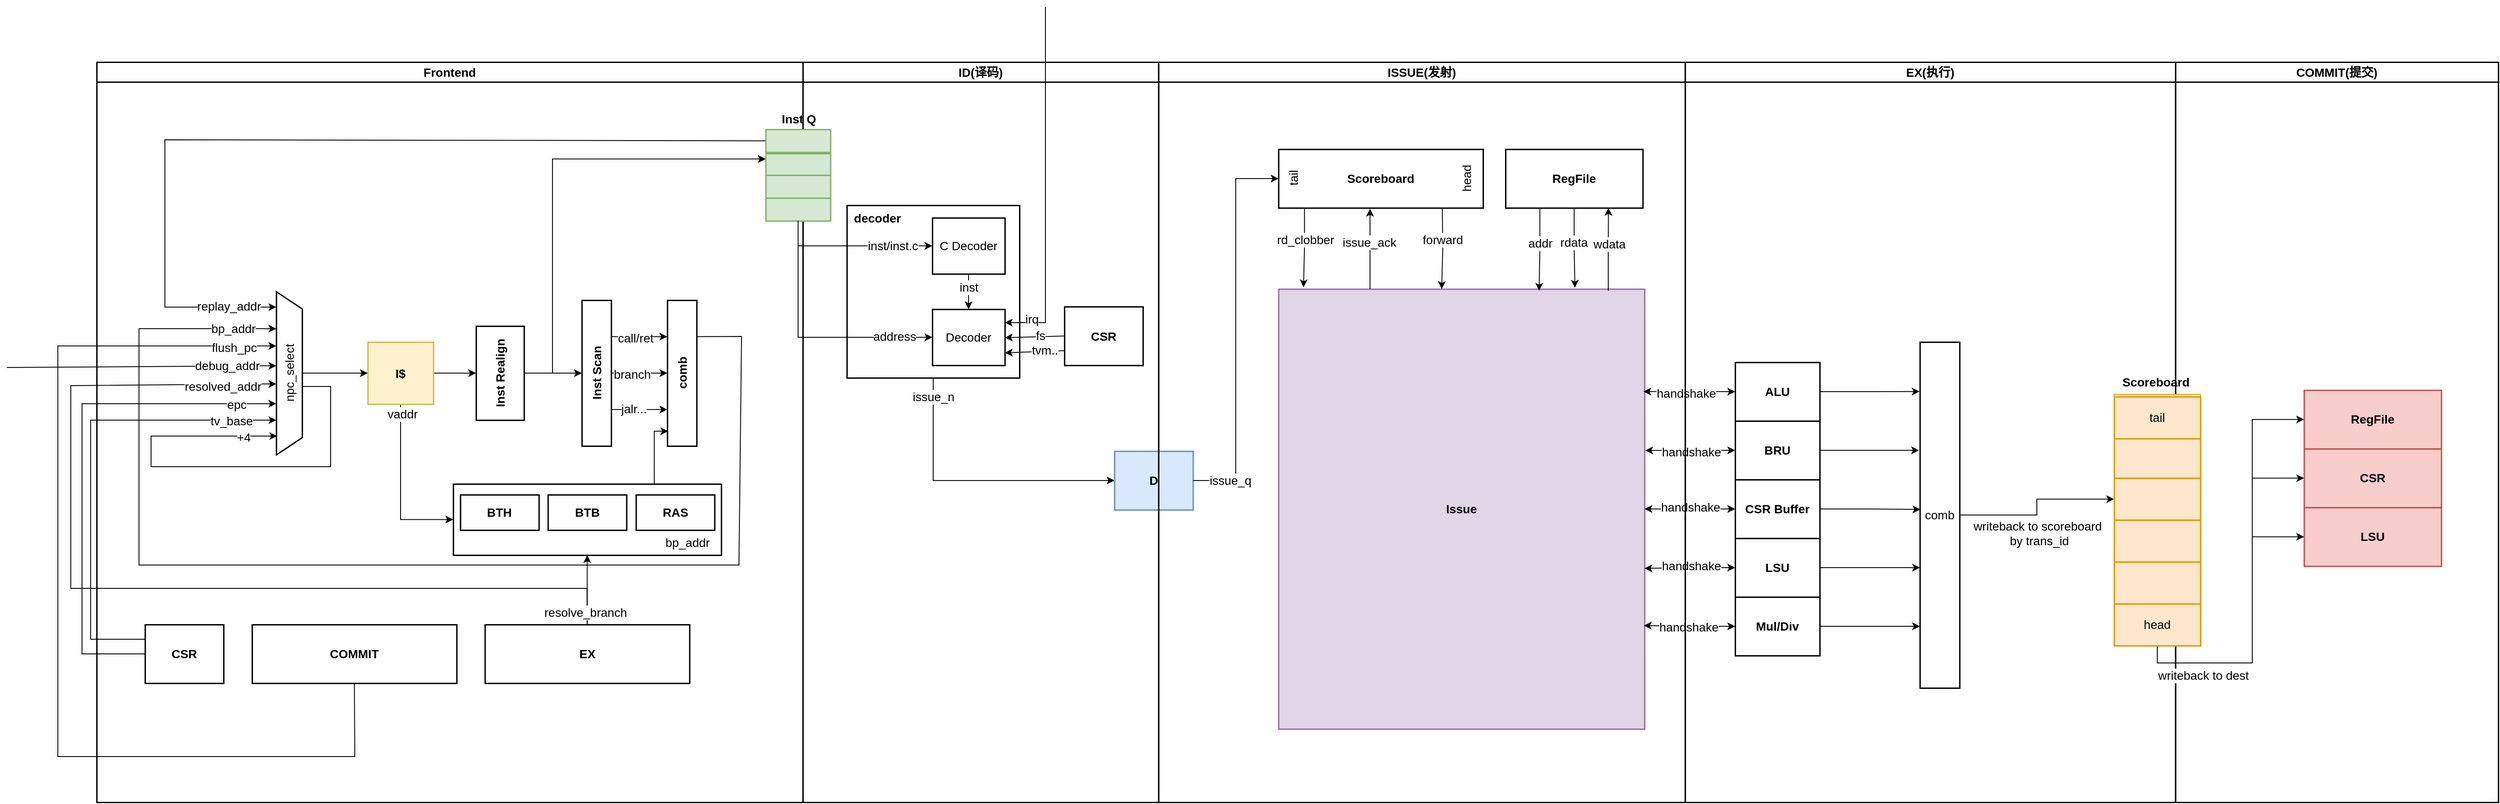 <mxfile version="21.6.5" type="device">
  <diagram name="第 1 页" id="R7b6aLfyl-4_5cwl-2uL">
    <mxGraphModel dx="1207" dy="874" grid="0" gridSize="10" guides="1" tooltips="1" connect="1" arrows="1" fold="1" page="1" pageScale="1" pageWidth="3300" pageHeight="4681" math="0" shadow="0">
      <root>
        <mxCell id="0" />
        <mxCell id="1" parent="0" />
        <mxCell id="VFy6zFvmx7hEdRAl72uf-279" value="COMMIT(提交)" style="swimlane;whiteSpace=wrap;html=1;rounded=0;strokeColor=default;strokeWidth=1.6;fontFamily=Helvetica;fontSize=14;fontColor=default;fillColor=default;" vertex="1" parent="1">
          <mxGeometry x="2717" y="423" width="374" height="858" as="geometry" />
        </mxCell>
        <mxCell id="VFy6zFvmx7hEdRAl72uf-272" value="&lt;h6&gt;&lt;span style=&quot;font-size: 14px;&quot;&gt;RegFile&lt;/span&gt;&lt;/h6&gt;" style="rounded=0;whiteSpace=wrap;html=1;strokeWidth=1.6;fillColor=#f8cecc;strokeColor=#b85450;" vertex="1" parent="VFy6zFvmx7hEdRAl72uf-279">
          <mxGeometry x="149" y="380.29" width="159" height="68" as="geometry" />
        </mxCell>
        <mxCell id="VFy6zFvmx7hEdRAl72uf-273" value="&lt;h6&gt;&lt;span style=&quot;font-size: 14px;&quot;&gt;CSR&lt;/span&gt;&lt;/h6&gt;" style="rounded=0;whiteSpace=wrap;html=1;strokeWidth=1.6;fillColor=#f8cecc;strokeColor=#b85450;" vertex="1" parent="VFy6zFvmx7hEdRAl72uf-279">
          <mxGeometry x="149" y="448.29" width="159" height="68" as="geometry" />
        </mxCell>
        <mxCell id="VFy6zFvmx7hEdRAl72uf-274" value="&lt;h6&gt;&lt;span style=&quot;font-size: 14px;&quot;&gt;LSU&lt;/span&gt;&lt;/h6&gt;" style="rounded=0;whiteSpace=wrap;html=1;strokeWidth=1.6;fillColor=#f8cecc;strokeColor=#b85450;" vertex="1" parent="VFy6zFvmx7hEdRAl72uf-279">
          <mxGeometry x="149" y="516.29" width="159" height="68" as="geometry" />
        </mxCell>
        <mxCell id="VFy6zFvmx7hEdRAl72uf-174" value="ID(译码)" style="swimlane;whiteSpace=wrap;html=1;rounded=0;strokeColor=default;strokeWidth=1.6;fontFamily=Helvetica;fontSize=14;fontColor=default;fillColor=default;" vertex="1" parent="1">
          <mxGeometry x="1127" y="423" width="412" height="858" as="geometry" />
        </mxCell>
        <mxCell id="VFy6zFvmx7hEdRAl72uf-164" value="&lt;h6&gt;&lt;span style=&quot;font-size: 14px;&quot;&gt;CSR&lt;/span&gt;&lt;/h6&gt;" style="rounded=0;whiteSpace=wrap;html=1;strokeWidth=1.6;" vertex="1" parent="VFy6zFvmx7hEdRAl72uf-174">
          <mxGeometry x="303" y="283.5" width="91" height="68" as="geometry" />
        </mxCell>
        <mxCell id="VFy6zFvmx7hEdRAl72uf-155" value="" style="startSize=0;rounded=0;strokeColor=default;strokeWidth=1.6;fontFamily=Helvetica;fontSize=14;fontColor=default;fillColor=default;html=1;" vertex="1" parent="VFy6zFvmx7hEdRAl72uf-174">
          <mxGeometry x="51" y="166" width="200" height="200" as="geometry" />
        </mxCell>
        <mxCell id="VFy6zFvmx7hEdRAl72uf-137" value="C Decoder" style="rounded=0;whiteSpace=wrap;html=1;strokeColor=default;strokeWidth=1.6;fontFamily=Helvetica;fontSize=14;fontColor=default;fillColor=default;horizontal=1;" vertex="1" parent="VFy6zFvmx7hEdRAl72uf-155">
          <mxGeometry x="99" y="14.5" width="84" height="65" as="geometry" />
        </mxCell>
        <mxCell id="VFy6zFvmx7hEdRAl72uf-152" value="Decoder" style="rounded=0;whiteSpace=wrap;html=1;strokeColor=default;strokeWidth=1.6;fontFamily=Helvetica;fontSize=14;fontColor=default;fillColor=default;horizontal=1;" vertex="1" parent="VFy6zFvmx7hEdRAl72uf-155">
          <mxGeometry x="99" y="120.5" width="84" height="65" as="geometry" />
        </mxCell>
        <mxCell id="VFy6zFvmx7hEdRAl72uf-153" style="edgeStyle=orthogonalEdgeStyle;rounded=0;orthogonalLoop=1;jettySize=auto;html=1;exitX=0.5;exitY=1;exitDx=0;exitDy=0;entryX=0.5;entryY=0;entryDx=0;entryDy=0;fontFamily=Helvetica;fontSize=14;fontColor=default;" edge="1" parent="VFy6zFvmx7hEdRAl72uf-155" source="VFy6zFvmx7hEdRAl72uf-137" target="VFy6zFvmx7hEdRAl72uf-152">
          <mxGeometry relative="1" as="geometry" />
        </mxCell>
        <mxCell id="VFy6zFvmx7hEdRAl72uf-154" value="inst" style="edgeLabel;html=1;align=center;verticalAlign=middle;resizable=0;points=[];fontSize=14;fontFamily=Helvetica;fontColor=default;" vertex="1" connectable="0" parent="VFy6zFvmx7hEdRAl72uf-153">
          <mxGeometry x="-0.134" y="-4" relative="1" as="geometry">
            <mxPoint x="4" y="-3" as="offset" />
          </mxGeometry>
        </mxCell>
        <mxCell id="VFy6zFvmx7hEdRAl72uf-156" value="&lt;b&gt;decoder&lt;/b&gt;" style="text;html=1;align=center;verticalAlign=middle;resizable=0;points=[];autosize=1;strokeColor=none;fillColor=none;fontSize=14;fontFamily=Helvetica;fontColor=default;" vertex="1" parent="VFy6zFvmx7hEdRAl72uf-155">
          <mxGeometry x="-1" width="72" height="29" as="geometry" />
        </mxCell>
        <mxCell id="VFy6zFvmx7hEdRAl72uf-157" value="" style="endArrow=classic;html=1;rounded=0;fontFamily=Helvetica;fontSize=14;fontColor=default;entryX=1;entryY=0.25;entryDx=0;entryDy=0;" edge="1" parent="VFy6zFvmx7hEdRAl72uf-155">
          <mxGeometry width="50" height="50" relative="1" as="geometry">
            <mxPoint x="230" y="-230" as="sourcePoint" />
            <mxPoint x="183" y="136" as="targetPoint" />
            <Array as="points">
              <mxPoint x="230" y="136" />
            </Array>
          </mxGeometry>
        </mxCell>
        <mxCell id="VFy6zFvmx7hEdRAl72uf-158" value="irq" style="edgeLabel;html=1;align=center;verticalAlign=middle;resizable=0;points=[];fontSize=14;fontFamily=Helvetica;fontColor=default;" vertex="1" connectable="0" parent="VFy6zFvmx7hEdRAl72uf-157">
          <mxGeometry x="-0.712" y="-2" relative="1" as="geometry">
            <mxPoint x="-14" y="302" as="offset" />
          </mxGeometry>
        </mxCell>
        <mxCell id="VFy6zFvmx7hEdRAl72uf-165" style="edgeStyle=orthogonalEdgeStyle;rounded=0;orthogonalLoop=1;jettySize=auto;html=1;exitX=0.5;exitY=1;exitDx=0;exitDy=0;fontFamily=Helvetica;fontSize=14;fontColor=default;entryX=0;entryY=0.5;entryDx=0;entryDy=0;" edge="1" parent="VFy6zFvmx7hEdRAl72uf-174" source="VFy6zFvmx7hEdRAl72uf-155" target="VFy6zFvmx7hEdRAl72uf-169">
          <mxGeometry relative="1" as="geometry">
            <mxPoint x="151" y="429" as="targetPoint" />
          </mxGeometry>
        </mxCell>
        <mxCell id="VFy6zFvmx7hEdRAl72uf-170" value="issue_n" style="edgeLabel;html=1;align=center;verticalAlign=middle;resizable=0;points=[];fontSize=14;fontFamily=Helvetica;fontColor=default;" vertex="1" connectable="0" parent="VFy6zFvmx7hEdRAl72uf-165">
          <mxGeometry x="-0.465" relative="1" as="geometry">
            <mxPoint y="-66" as="offset" />
          </mxGeometry>
        </mxCell>
        <mxCell id="VFy6zFvmx7hEdRAl72uf-169" value="&lt;h6&gt;&lt;span style=&quot;font-size: 14px;&quot;&gt;D&lt;/span&gt;&lt;/h6&gt;" style="rounded=0;whiteSpace=wrap;html=1;strokeWidth=1.6;fillColor=#dae8fc;strokeColor=#6c8ebf;" vertex="1" parent="VFy6zFvmx7hEdRAl72uf-174">
          <mxGeometry x="361" y="451" width="91" height="68" as="geometry" />
        </mxCell>
        <mxCell id="VFy6zFvmx7hEdRAl72uf-218" value="ISSUE(发射)" style="swimlane;whiteSpace=wrap;html=1;rounded=0;strokeColor=default;strokeWidth=1.6;fontFamily=Helvetica;fontSize=14;fontColor=default;fillColor=default;" vertex="1" parent="1">
          <mxGeometry x="1539" y="423" width="610" height="858" as="geometry" />
        </mxCell>
        <mxCell id="VFy6zFvmx7hEdRAl72uf-181" value="&lt;h6&gt;&lt;span style=&quot;font-size: 14px;&quot;&gt;Scoreboard&lt;/span&gt;&lt;/h6&gt;" style="rounded=0;whiteSpace=wrap;html=1;strokeWidth=1.6;" vertex="1" parent="VFy6zFvmx7hEdRAl72uf-218">
          <mxGeometry x="139" y="101" width="237" height="68" as="geometry" />
        </mxCell>
        <mxCell id="VFy6zFvmx7hEdRAl72uf-186" value="&lt;h6&gt;&lt;span style=&quot;font-size: 14px;&quot;&gt;RegFile&lt;/span&gt;&lt;/h6&gt;" style="rounded=0;whiteSpace=wrap;html=1;strokeWidth=1.6;" vertex="1" parent="VFy6zFvmx7hEdRAl72uf-218">
          <mxGeometry x="402" y="101" width="159" height="68" as="geometry" />
        </mxCell>
        <mxCell id="VFy6zFvmx7hEdRAl72uf-185" value="&lt;h6&gt;&lt;span style=&quot;font-size: 14px;&quot;&gt;Issue&lt;/span&gt;&lt;/h6&gt;" style="rounded=0;whiteSpace=wrap;html=1;strokeWidth=1.6;fillColor=#e1d5e7;strokeColor=#9673a6;" vertex="1" parent="VFy6zFvmx7hEdRAl72uf-218">
          <mxGeometry x="139" y="263" width="424" height="510" as="geometry" />
        </mxCell>
        <mxCell id="VFy6zFvmx7hEdRAl72uf-198" style="edgeStyle=orthogonalEdgeStyle;rounded=0;orthogonalLoop=1;jettySize=auto;html=1;exitX=0.25;exitY=1;exitDx=0;exitDy=0;entryX=0.712;entryY=0.004;entryDx=0;entryDy=0;entryPerimeter=0;fontFamily=Helvetica;fontSize=14;fontColor=default;startSize=23;" edge="1" parent="VFy6zFvmx7hEdRAl72uf-218" source="VFy6zFvmx7hEdRAl72uf-186" target="VFy6zFvmx7hEdRAl72uf-185">
          <mxGeometry relative="1" as="geometry" />
        </mxCell>
        <mxCell id="VFy6zFvmx7hEdRAl72uf-199" value="addr" style="edgeLabel;html=1;align=center;verticalAlign=middle;resizable=0;points=[];fontSize=14;fontFamily=Helvetica;fontColor=default;" vertex="1" connectable="0" parent="VFy6zFvmx7hEdRAl72uf-198">
          <mxGeometry x="-0.155" relative="1" as="geometry">
            <mxPoint as="offset" />
          </mxGeometry>
        </mxCell>
        <mxCell id="VFy6zFvmx7hEdRAl72uf-200" style="edgeStyle=orthogonalEdgeStyle;rounded=0;orthogonalLoop=1;jettySize=auto;html=1;exitX=0.5;exitY=1;exitDx=0;exitDy=0;entryX=0.81;entryY=-0.003;entryDx=0;entryDy=0;entryPerimeter=0;fontFamily=Helvetica;fontSize=14;fontColor=default;startSize=23;" edge="1" parent="VFy6zFvmx7hEdRAl72uf-218" source="VFy6zFvmx7hEdRAl72uf-186" target="VFy6zFvmx7hEdRAl72uf-185">
          <mxGeometry relative="1" as="geometry" />
        </mxCell>
        <mxCell id="VFy6zFvmx7hEdRAl72uf-201" value="rdata" style="edgeLabel;html=1;align=center;verticalAlign=middle;resizable=0;points=[];fontSize=14;fontFamily=Helvetica;fontColor=default;" vertex="1" connectable="0" parent="VFy6zFvmx7hEdRAl72uf-200">
          <mxGeometry x="-0.146" y="-1" relative="1" as="geometry">
            <mxPoint as="offset" />
          </mxGeometry>
        </mxCell>
        <mxCell id="VFy6zFvmx7hEdRAl72uf-202" style="edgeStyle=orthogonalEdgeStyle;rounded=0;orthogonalLoop=1;jettySize=auto;html=1;exitX=0.901;exitY=0.004;exitDx=0;exitDy=0;entryX=0.75;entryY=1;entryDx=0;entryDy=0;fontFamily=Helvetica;fontSize=14;fontColor=default;startSize=23;exitPerimeter=0;" edge="1" parent="VFy6zFvmx7hEdRAl72uf-218" source="VFy6zFvmx7hEdRAl72uf-185" target="VFy6zFvmx7hEdRAl72uf-186">
          <mxGeometry relative="1" as="geometry" />
        </mxCell>
        <mxCell id="VFy6zFvmx7hEdRAl72uf-203" value="wdata" style="edgeLabel;html=1;align=center;verticalAlign=middle;resizable=0;points=[];fontSize=14;fontFamily=Helvetica;fontColor=default;" vertex="1" connectable="0" parent="VFy6zFvmx7hEdRAl72uf-202">
          <mxGeometry x="0.138" relative="1" as="geometry">
            <mxPoint as="offset" />
          </mxGeometry>
        </mxCell>
        <mxCell id="VFy6zFvmx7hEdRAl72uf-266" value="tail" style="text;html=1;align=center;verticalAlign=middle;resizable=0;points=[];autosize=1;strokeColor=none;fillColor=none;fontSize=14;fontFamily=Helvetica;fontColor=default;horizontal=0;" vertex="1" parent="VFy6zFvmx7hEdRAl72uf-218">
          <mxGeometry x="139" y="120" width="35" height="30" as="geometry" />
        </mxCell>
        <mxCell id="VFy6zFvmx7hEdRAl72uf-267" value="head" style="text;html=1;align=center;verticalAlign=middle;resizable=0;points=[];autosize=1;strokeColor=none;fillColor=none;fontSize=14;fontFamily=Helvetica;fontColor=default;horizontal=0;" vertex="1" parent="VFy6zFvmx7hEdRAl72uf-218">
          <mxGeometry x="339" y="114" width="35" height="43" as="geometry" />
        </mxCell>
        <mxCell id="VFy6zFvmx7hEdRAl72uf-99" value="Frontend" style="swimlane;whiteSpace=wrap;html=1;rounded=0;strokeColor=default;strokeWidth=1.6;fontFamily=Helvetica;fontSize=14;fontColor=default;fillColor=default;" vertex="1" parent="1">
          <mxGeometry x="309" y="423" width="818" height="858" as="geometry">
            <mxRectangle x="64" y="413" width="193" height="29" as="alternateBounds" />
          </mxGeometry>
        </mxCell>
        <mxCell id="VFy6zFvmx7hEdRAl72uf-16" value="Inst Scan" style="rounded=0;whiteSpace=wrap;html=1;strokeColor=default;strokeWidth=1.6;fontFamily=Helvetica;fontSize=14;fontColor=default;fillColor=default;fontStyle=1;horizontal=0;" vertex="1" parent="VFy6zFvmx7hEdRAl72uf-99">
          <mxGeometry x="562" y="276" width="34" height="169" as="geometry" />
        </mxCell>
        <mxCell id="VFy6zFvmx7hEdRAl72uf-28" value="" style="group;horizontal=1;" vertex="1" connectable="0" parent="VFy6zFvmx7hEdRAl72uf-99">
          <mxGeometry x="433" y="306" width="68" height="109" as="geometry" />
        </mxCell>
        <mxCell id="VFy6zFvmx7hEdRAl72uf-18" value="&lt;h6&gt;&lt;font style=&quot;font-size: 14px;&quot;&gt;Inst Realign&lt;/font&gt;&lt;/h6&gt;" style="rounded=0;whiteSpace=wrap;html=1;strokeWidth=1.6;verticalAlign=middle;horizontal=0;" vertex="1" parent="VFy6zFvmx7hEdRAl72uf-28">
          <mxGeometry x="6.453" width="55.591" height="109.0" as="geometry" />
        </mxCell>
        <mxCell id="VFy6zFvmx7hEdRAl72uf-66" style="edgeStyle=orthogonalEdgeStyle;rounded=0;orthogonalLoop=1;jettySize=auto;html=1;exitX=1;exitY=0.5;exitDx=0;exitDy=0;entryX=0;entryY=0.5;entryDx=0;entryDy=0;fontFamily=Helvetica;fontSize=14;fontColor=default;" edge="1" parent="VFy6zFvmx7hEdRAl72uf-99" source="VFy6zFvmx7hEdRAl72uf-33" target="VFy6zFvmx7hEdRAl72uf-18">
          <mxGeometry relative="1" as="geometry" />
        </mxCell>
        <mxCell id="VFy6zFvmx7hEdRAl72uf-134" style="edgeStyle=orthogonalEdgeStyle;rounded=0;orthogonalLoop=1;jettySize=auto;html=1;exitX=0.5;exitY=1;exitDx=0;exitDy=0;entryX=0;entryY=0.5;entryDx=0;entryDy=0;fontFamily=Helvetica;fontSize=14;fontColor=default;" edge="1" parent="VFy6zFvmx7hEdRAl72uf-99" source="VFy6zFvmx7hEdRAl72uf-33" target="VFy6zFvmx7hEdRAl72uf-109">
          <mxGeometry relative="1" as="geometry" />
        </mxCell>
        <mxCell id="VFy6zFvmx7hEdRAl72uf-135" value="vaddr" style="edgeLabel;html=1;align=center;verticalAlign=middle;resizable=0;points=[];fontSize=14;fontFamily=Helvetica;fontColor=default;" vertex="1" connectable="0" parent="VFy6zFvmx7hEdRAl72uf-134">
          <mxGeometry x="-0.882" y="2" relative="1" as="geometry">
            <mxPoint as="offset" />
          </mxGeometry>
        </mxCell>
        <mxCell id="VFy6zFvmx7hEdRAl72uf-33" value="I$" style="rounded=0;whiteSpace=wrap;html=1;strokeColor=#d6b656;strokeWidth=1.6;fontFamily=Helvetica;fontSize=14;fillColor=#fff2cc;fontStyle=1" vertex="1" parent="VFy6zFvmx7hEdRAl72uf-99">
          <mxGeometry x="314" y="324.5" width="76" height="72" as="geometry" />
        </mxCell>
        <mxCell id="VFy6zFvmx7hEdRAl72uf-61" style="edgeStyle=orthogonalEdgeStyle;rounded=0;orthogonalLoop=1;jettySize=auto;html=1;exitX=0.5;exitY=0;exitDx=0;exitDy=0;fontFamily=Helvetica;fontSize=14;fontColor=default;" edge="1" parent="VFy6zFvmx7hEdRAl72uf-99" source="VFy6zFvmx7hEdRAl72uf-42" target="VFy6zFvmx7hEdRAl72uf-33">
          <mxGeometry relative="1" as="geometry" />
        </mxCell>
        <mxCell id="VFy6zFvmx7hEdRAl72uf-42" value="npc_select" style="shape=trapezoid;perimeter=trapezoidPerimeter;whiteSpace=wrap;html=1;fixedSize=1;rounded=0;strokeColor=default;strokeWidth=1.6;fontFamily=Helvetica;fontSize=14;fontColor=default;fillColor=default;direction=south;horizontal=0;" vertex="1" parent="VFy6zFvmx7hEdRAl72uf-99">
          <mxGeometry x="208" y="266" width="30" height="189" as="geometry" />
        </mxCell>
        <mxCell id="VFy6zFvmx7hEdRAl72uf-48" value="" style="endArrow=classic;html=1;rounded=0;fontFamily=Helvetica;fontSize=14;fontColor=default;exitX=0;exitY=0.5;exitDx=0;exitDy=0;entryX=0.095;entryY=1;entryDx=0;entryDy=0;entryPerimeter=0;" edge="1" parent="VFy6zFvmx7hEdRAl72uf-99" source="VFy6zFvmx7hEdRAl72uf-35" target="VFy6zFvmx7hEdRAl72uf-42">
          <mxGeometry width="50" height="50" relative="1" as="geometry">
            <mxPoint x="96" y="351" as="sourcePoint" />
            <mxPoint x="205" y="284" as="targetPoint" />
            <Array as="points">
              <mxPoint x="79" y="90" />
              <mxPoint x="79" y="284" />
            </Array>
          </mxGeometry>
        </mxCell>
        <mxCell id="VFy6zFvmx7hEdRAl72uf-49" value="replay_addr" style="edgeLabel;html=1;align=center;verticalAlign=middle;resizable=0;points=[];fontSize=14;fontFamily=Helvetica;fontColor=default;" vertex="1" connectable="0" parent="VFy6zFvmx7hEdRAl72uf-48">
          <mxGeometry x="0.482" relative="1" as="geometry">
            <mxPoint x="74" y="134" as="offset" />
          </mxGeometry>
        </mxCell>
        <mxCell id="VFy6zFvmx7hEdRAl72uf-50" value="" style="endArrow=classic;html=1;rounded=0;fontFamily=Helvetica;fontSize=14;fontColor=default;entryX=0.25;entryY=1;entryDx=0;entryDy=0;exitX=0.5;exitY=0;exitDx=0;exitDy=0;" edge="1" parent="VFy6zFvmx7hEdRAl72uf-99" source="VFy6zFvmx7hEdRAl72uf-76">
          <mxGeometry width="50" height="50" relative="1" as="geometry">
            <mxPoint x="96" y="373" as="sourcePoint" />
            <mxPoint x="208" y="373" as="targetPoint" />
            <Array as="points">
              <mxPoint x="568" y="610" />
              <mxPoint x="-30" y="610" />
              <mxPoint x="-30" y="375" />
            </Array>
          </mxGeometry>
        </mxCell>
        <mxCell id="VFy6zFvmx7hEdRAl72uf-51" value="resolved_addr" style="edgeLabel;html=1;align=center;verticalAlign=middle;resizable=0;points=[];fontSize=14;fontFamily=Helvetica;fontColor=default;" vertex="1" connectable="0" parent="VFy6zFvmx7hEdRAl72uf-50">
          <mxGeometry x="0.482" relative="1" as="geometry">
            <mxPoint x="176" y="-50" as="offset" />
          </mxGeometry>
        </mxCell>
        <mxCell id="VFy6zFvmx7hEdRAl72uf-52" value="" style="endArrow=classic;html=1;rounded=0;fontFamily=Helvetica;fontSize=14;fontColor=default;entryX=0.25;entryY=1;entryDx=0;entryDy=0;exitX=1;exitY=0.25;exitDx=0;exitDy=0;" edge="1" parent="VFy6zFvmx7hEdRAl72uf-99" source="VFy6zFvmx7hEdRAl72uf-81">
          <mxGeometry width="50" height="50" relative="1" as="geometry">
            <mxPoint x="96" y="309" as="sourcePoint" />
            <mxPoint x="208" y="309" as="targetPoint" />
            <Array as="points">
              <mxPoint x="747" y="318" />
              <mxPoint x="744" y="583" />
              <mxPoint x="49" y="583" />
              <mxPoint x="49" y="309" />
            </Array>
          </mxGeometry>
        </mxCell>
        <mxCell id="VFy6zFvmx7hEdRAl72uf-93" value="bp_addr" style="edgeLabel;html=1;align=center;verticalAlign=middle;resizable=0;points=[];fontSize=14;fontFamily=Helvetica;fontColor=default;" vertex="1" connectable="0" parent="VFy6zFvmx7hEdRAl72uf-52">
          <mxGeometry x="0.898" y="1" relative="1" as="geometry">
            <mxPoint x="23" y="1" as="offset" />
          </mxGeometry>
        </mxCell>
        <mxCell id="VFy6zFvmx7hEdRAl72uf-54" value="" style="endArrow=classic;html=1;rounded=0;fontFamily=Helvetica;fontSize=14;fontColor=default;entryX=0.25;entryY=1;entryDx=0;entryDy=0;exitX=0;exitY=0.5;exitDx=0;exitDy=0;" edge="1" parent="VFy6zFvmx7hEdRAl72uf-99" source="VFy6zFvmx7hEdRAl72uf-131">
          <mxGeometry width="50" height="50" relative="1" as="geometry">
            <mxPoint x="96" y="396" as="sourcePoint" />
            <mxPoint x="208" y="396" as="targetPoint" />
            <Array as="points">
              <mxPoint x="-17" y="686" />
              <mxPoint x="-17" y="396" />
            </Array>
          </mxGeometry>
        </mxCell>
        <mxCell id="VFy6zFvmx7hEdRAl72uf-55" value="epc" style="edgeLabel;html=1;align=center;verticalAlign=middle;resizable=0;points=[];fontSize=14;fontFamily=Helvetica;fontColor=default;" vertex="1" connectable="0" parent="VFy6zFvmx7hEdRAl72uf-54">
          <mxGeometry x="0.482" relative="1" as="geometry">
            <mxPoint x="106" y="1" as="offset" />
          </mxGeometry>
        </mxCell>
        <mxCell id="VFy6zFvmx7hEdRAl72uf-56" value="" style="endArrow=classic;html=1;rounded=0;fontFamily=Helvetica;fontSize=14;fontColor=default;entryX=0.25;entryY=1;entryDx=0;entryDy=0;exitX=0;exitY=0.25;exitDx=0;exitDy=0;" edge="1" parent="VFy6zFvmx7hEdRAl72uf-99" source="VFy6zFvmx7hEdRAl72uf-131">
          <mxGeometry width="50" height="50" relative="1" as="geometry">
            <mxPoint x="96" y="415" as="sourcePoint" />
            <mxPoint x="208" y="415" as="targetPoint" />
            <Array as="points">
              <mxPoint x="-7" y="669" />
              <mxPoint x="-7" y="415" />
            </Array>
          </mxGeometry>
        </mxCell>
        <mxCell id="VFy6zFvmx7hEdRAl72uf-57" value="tv_base" style="edgeLabel;html=1;align=center;verticalAlign=middle;resizable=0;points=[];fontSize=14;fontFamily=Helvetica;fontColor=default;" vertex="1" connectable="0" parent="VFy6zFvmx7hEdRAl72uf-56">
          <mxGeometry x="0.482" relative="1" as="geometry">
            <mxPoint x="86" y="1" as="offset" />
          </mxGeometry>
        </mxCell>
        <mxCell id="VFy6zFvmx7hEdRAl72uf-62" style="edgeStyle=orthogonalEdgeStyle;rounded=0;orthogonalLoop=1;jettySize=auto;html=1;exitX=0.5;exitY=0;exitDx=0;exitDy=0;fontFamily=Helvetica;fontSize=14;fontColor=default;entryX=0.886;entryY=0.967;entryDx=0;entryDy=0;entryPerimeter=0;" edge="1" parent="VFy6zFvmx7hEdRAl72uf-99" source="VFy6zFvmx7hEdRAl72uf-42" target="VFy6zFvmx7hEdRAl72uf-42">
          <mxGeometry relative="1" as="geometry">
            <mxPoint x="237" y="369.75" as="sourcePoint" />
            <mxPoint x="202" y="433" as="targetPoint" />
            <Array as="points">
              <mxPoint x="238" y="376" />
              <mxPoint x="271" y="376" />
              <mxPoint x="271" y="469" />
              <mxPoint x="63" y="469" />
              <mxPoint x="63" y="434" />
            </Array>
          </mxGeometry>
        </mxCell>
        <mxCell id="VFy6zFvmx7hEdRAl72uf-63" value="+4" style="edgeLabel;html=1;align=center;verticalAlign=middle;resizable=0;points=[];fontSize=14;fontFamily=Helvetica;fontColor=default;" vertex="1" connectable="0" parent="VFy6zFvmx7hEdRAl72uf-62">
          <mxGeometry x="0.853" y="-1" relative="1" as="geometry">
            <mxPoint as="offset" />
          </mxGeometry>
        </mxCell>
        <mxCell id="VFy6zFvmx7hEdRAl72uf-64" value="" style="endArrow=classic;html=1;rounded=0;fontFamily=Helvetica;fontSize=14;fontColor=default;entryX=0.25;entryY=1;entryDx=0;entryDy=0;exitX=0.5;exitY=1;exitDx=0;exitDy=0;" edge="1" parent="VFy6zFvmx7hEdRAl72uf-99" source="VFy6zFvmx7hEdRAl72uf-129">
          <mxGeometry width="50" height="50" relative="1" as="geometry">
            <mxPoint x="96" y="329" as="sourcePoint" />
            <mxPoint x="208" y="329" as="targetPoint" />
            <Array as="points">
              <mxPoint x="299" y="805" />
              <mxPoint x="-45" y="805" />
              <mxPoint x="-45" y="329" />
            </Array>
          </mxGeometry>
        </mxCell>
        <mxCell id="VFy6zFvmx7hEdRAl72uf-65" value="flush_pc" style="edgeLabel;html=1;align=center;verticalAlign=middle;resizable=0;points=[];fontSize=14;fontFamily=Helvetica;fontColor=default;" vertex="1" connectable="0" parent="VFy6zFvmx7hEdRAl72uf-64">
          <mxGeometry x="0.482" relative="1" as="geometry">
            <mxPoint x="204" y="-45" as="offset" />
          </mxGeometry>
        </mxCell>
        <mxCell id="VFy6zFvmx7hEdRAl72uf-74" style="edgeStyle=orthogonalEdgeStyle;rounded=0;orthogonalLoop=1;jettySize=auto;html=1;exitX=1;exitY=0.5;exitDx=0;exitDy=0;entryX=0;entryY=0.25;entryDx=0;entryDy=0;fontFamily=Helvetica;fontSize=14;fontColor=default;" edge="1" parent="VFy6zFvmx7hEdRAl72uf-99" source="VFy6zFvmx7hEdRAl72uf-18" target="VFy6zFvmx7hEdRAl72uf-36">
          <mxGeometry relative="1" as="geometry">
            <Array as="points">
              <mxPoint x="528" y="361" />
              <mxPoint x="528" y="112" />
            </Array>
          </mxGeometry>
        </mxCell>
        <mxCell id="VFy6zFvmx7hEdRAl72uf-75" style="edgeStyle=orthogonalEdgeStyle;rounded=0;orthogonalLoop=1;jettySize=auto;html=1;exitX=1;exitY=0.5;exitDx=0;exitDy=0;entryX=0;entryY=0.5;entryDx=0;entryDy=0;fontFamily=Helvetica;fontSize=14;fontColor=default;" edge="1" parent="VFy6zFvmx7hEdRAl72uf-99" source="VFy6zFvmx7hEdRAl72uf-18" target="VFy6zFvmx7hEdRAl72uf-16">
          <mxGeometry relative="1" as="geometry" />
        </mxCell>
        <mxCell id="VFy6zFvmx7hEdRAl72uf-81" value="comb" style="rounded=0;whiteSpace=wrap;html=1;strokeColor=default;strokeWidth=1.6;fontFamily=Helvetica;fontSize=14;fontColor=default;fillColor=default;fontStyle=1;horizontal=0;" vertex="1" parent="VFy6zFvmx7hEdRAl72uf-99">
          <mxGeometry x="661" y="276" width="34" height="169" as="geometry" />
        </mxCell>
        <mxCell id="VFy6zFvmx7hEdRAl72uf-86" style="edgeStyle=orthogonalEdgeStyle;rounded=0;orthogonalLoop=1;jettySize=auto;html=1;exitX=1;exitY=0.5;exitDx=0;exitDy=0;entryX=0;entryY=0.5;entryDx=0;entryDy=0;fontFamily=Helvetica;fontSize=14;fontColor=default;" edge="1" parent="VFy6zFvmx7hEdRAl72uf-99" source="VFy6zFvmx7hEdRAl72uf-16" target="VFy6zFvmx7hEdRAl72uf-81">
          <mxGeometry relative="1" as="geometry" />
        </mxCell>
        <mxCell id="VFy6zFvmx7hEdRAl72uf-91" value="branch" style="edgeLabel;html=1;align=center;verticalAlign=middle;resizable=0;points=[];fontSize=14;fontFamily=Helvetica;fontColor=default;" vertex="1" connectable="0" parent="VFy6zFvmx7hEdRAl72uf-86">
          <mxGeometry x="-0.262" relative="1" as="geometry">
            <mxPoint y="1" as="offset" />
          </mxGeometry>
        </mxCell>
        <mxCell id="VFy6zFvmx7hEdRAl72uf-88" style="edgeStyle=orthogonalEdgeStyle;rounded=0;orthogonalLoop=1;jettySize=auto;html=1;exitX=1;exitY=0.25;exitDx=0;exitDy=0;entryX=0;entryY=0.25;entryDx=0;entryDy=0;fontFamily=Helvetica;fontSize=14;fontColor=default;" edge="1" parent="VFy6zFvmx7hEdRAl72uf-99" source="VFy6zFvmx7hEdRAl72uf-16" target="VFy6zFvmx7hEdRAl72uf-81">
          <mxGeometry relative="1" as="geometry" />
        </mxCell>
        <mxCell id="VFy6zFvmx7hEdRAl72uf-90" value="call/ret" style="edgeLabel;html=1;align=center;verticalAlign=middle;resizable=0;points=[];fontSize=14;fontFamily=Helvetica;fontColor=default;" vertex="1" connectable="0" parent="VFy6zFvmx7hEdRAl72uf-88">
          <mxGeometry x="-0.139" y="-1" relative="1" as="geometry">
            <mxPoint as="offset" />
          </mxGeometry>
        </mxCell>
        <mxCell id="VFy6zFvmx7hEdRAl72uf-89" style="edgeStyle=orthogonalEdgeStyle;rounded=0;orthogonalLoop=1;jettySize=auto;html=1;exitX=1;exitY=0.75;exitDx=0;exitDy=0;entryX=0;entryY=0.75;entryDx=0;entryDy=0;fontFamily=Helvetica;fontSize=14;fontColor=default;" edge="1" parent="VFy6zFvmx7hEdRAl72uf-99" source="VFy6zFvmx7hEdRAl72uf-16" target="VFy6zFvmx7hEdRAl72uf-81">
          <mxGeometry relative="1" as="geometry" />
        </mxCell>
        <mxCell id="VFy6zFvmx7hEdRAl72uf-92" value="jalr..." style="edgeLabel;html=1;align=center;verticalAlign=middle;resizable=0;points=[];fontSize=14;fontFamily=Helvetica;fontColor=default;" vertex="1" connectable="0" parent="VFy6zFvmx7hEdRAl72uf-89">
          <mxGeometry x="-0.2" y="1" relative="1" as="geometry">
            <mxPoint as="offset" />
          </mxGeometry>
        </mxCell>
        <mxCell id="VFy6zFvmx7hEdRAl72uf-133" style="edgeStyle=orthogonalEdgeStyle;rounded=0;orthogonalLoop=1;jettySize=auto;html=1;exitX=0.75;exitY=0;exitDx=0;exitDy=0;entryX=0.029;entryY=0.899;entryDx=0;entryDy=0;entryPerimeter=0;fontFamily=Helvetica;fontSize=14;fontColor=default;" edge="1" parent="VFy6zFvmx7hEdRAl72uf-99" source="VFy6zFvmx7hEdRAl72uf-109" target="VFy6zFvmx7hEdRAl72uf-81">
          <mxGeometry relative="1" as="geometry">
            <Array as="points">
              <mxPoint x="646" y="428" />
            </Array>
          </mxGeometry>
        </mxCell>
        <mxCell id="VFy6zFvmx7hEdRAl72uf-109" value="" style="startSize=0;rounded=0;strokeColor=default;strokeWidth=1.6;fontFamily=Helvetica;fontSize=14;fontColor=default;fillColor=default;html=1;" vertex="1" parent="VFy6zFvmx7hEdRAl72uf-99">
          <mxGeometry x="413" y="489" width="310.5" height="82.5" as="geometry">
            <mxRectangle x="196.5" y="487" width="50" height="44" as="alternateBounds" />
          </mxGeometry>
        </mxCell>
        <mxCell id="VFy6zFvmx7hEdRAl72uf-12" value="&lt;h6&gt;&lt;font style=&quot;font-size: 14px;&quot;&gt;BTH&lt;/font&gt;&lt;/h6&gt;" style="rounded=0;whiteSpace=wrap;html=1;strokeWidth=1.6;" vertex="1" parent="VFy6zFvmx7hEdRAl72uf-109">
          <mxGeometry x="8.25" y="12.5" width="91" height="41" as="geometry" />
        </mxCell>
        <mxCell id="VFy6zFvmx7hEdRAl72uf-77" value="&lt;h6&gt;&lt;font style=&quot;font-size: 14px;&quot;&gt;BTB&lt;/font&gt;&lt;/h6&gt;" style="rounded=0;whiteSpace=wrap;html=1;strokeWidth=1.6;" vertex="1" parent="VFy6zFvmx7hEdRAl72uf-109">
          <mxGeometry x="109.75" y="12.5" width="91" height="41" as="geometry" />
        </mxCell>
        <mxCell id="VFy6zFvmx7hEdRAl72uf-95" value="&lt;h6&gt;&lt;font style=&quot;font-size: 14px;&quot;&gt;RAS&lt;/font&gt;&lt;/h6&gt;" style="rounded=0;whiteSpace=wrap;html=1;strokeWidth=1.6;" vertex="1" parent="VFy6zFvmx7hEdRAl72uf-109">
          <mxGeometry x="211.75" y="12.5" width="91" height="41" as="geometry" />
        </mxCell>
        <mxCell id="VFy6zFvmx7hEdRAl72uf-121" value="bp_addr" style="text;html=1;align=center;verticalAlign=middle;resizable=0;points=[];autosize=1;strokeColor=none;fillColor=none;fontSize=14;fontFamily=Helvetica;fontColor=default;" vertex="1" parent="VFy6zFvmx7hEdRAl72uf-109">
          <mxGeometry x="236.5" y="53.5" width="69" height="29" as="geometry" />
        </mxCell>
        <mxCell id="VFy6zFvmx7hEdRAl72uf-122" value="" style="endArrow=classic;html=1;rounded=0;fontFamily=Helvetica;fontSize=14;fontColor=default;entryX=0.25;entryY=1;entryDx=0;entryDy=0;" edge="1" parent="VFy6zFvmx7hEdRAl72uf-99">
          <mxGeometry width="50" height="50" relative="1" as="geometry">
            <mxPoint x="-104" y="354" as="sourcePoint" />
            <mxPoint x="208" y="352" as="targetPoint" />
          </mxGeometry>
        </mxCell>
        <mxCell id="VFy6zFvmx7hEdRAl72uf-123" value="debug_addr" style="edgeLabel;html=1;align=center;verticalAlign=middle;resizable=0;points=[];fontSize=14;fontFamily=Helvetica;fontColor=default;" vertex="1" connectable="0" parent="VFy6zFvmx7hEdRAl72uf-122">
          <mxGeometry x="0.482" relative="1" as="geometry">
            <mxPoint x="24" y="-1" as="offset" />
          </mxGeometry>
        </mxCell>
        <mxCell id="VFy6zFvmx7hEdRAl72uf-76" value="&lt;h6&gt;&lt;span style=&quot;font-size: 14px;&quot;&gt;EX&lt;/span&gt;&lt;/h6&gt;" style="rounded=0;whiteSpace=wrap;html=1;strokeWidth=1.6;" vertex="1" parent="VFy6zFvmx7hEdRAl72uf-99">
          <mxGeometry x="449.75" y="652" width="237" height="68" as="geometry" />
        </mxCell>
        <mxCell id="VFy6zFvmx7hEdRAl72uf-129" value="&lt;h6&gt;&lt;span style=&quot;font-size: 14px;&quot;&gt;COMMIT&lt;/span&gt;&lt;/h6&gt;" style="rounded=0;whiteSpace=wrap;html=1;strokeWidth=1.6;" vertex="1" parent="VFy6zFvmx7hEdRAl72uf-99">
          <mxGeometry x="180" y="652" width="237" height="68" as="geometry" />
        </mxCell>
        <mxCell id="VFy6zFvmx7hEdRAl72uf-125" style="edgeStyle=orthogonalEdgeStyle;rounded=0;orthogonalLoop=1;jettySize=auto;html=1;exitX=0.5;exitY=0;exitDx=0;exitDy=0;entryX=0.5;entryY=1;entryDx=0;entryDy=0;fontFamily=Helvetica;fontSize=14;fontColor=default;" edge="1" parent="VFy6zFvmx7hEdRAl72uf-99" source="VFy6zFvmx7hEdRAl72uf-76" target="VFy6zFvmx7hEdRAl72uf-109">
          <mxGeometry relative="1" as="geometry" />
        </mxCell>
        <mxCell id="VFy6zFvmx7hEdRAl72uf-126" value="resolve_branch" style="edgeLabel;html=1;align=center;verticalAlign=middle;resizable=0;points=[];fontSize=14;fontFamily=Helvetica;fontColor=default;" vertex="1" connectable="0" parent="VFy6zFvmx7hEdRAl72uf-125">
          <mxGeometry x="-0.565" y="-1" relative="1" as="geometry">
            <mxPoint x="-4" y="3" as="offset" />
          </mxGeometry>
        </mxCell>
        <mxCell id="VFy6zFvmx7hEdRAl72uf-131" value="&lt;h6&gt;&lt;span style=&quot;font-size: 14px;&quot;&gt;CSR&lt;/span&gt;&lt;/h6&gt;" style="rounded=0;whiteSpace=wrap;html=1;strokeWidth=1.6;" vertex="1" parent="VFy6zFvmx7hEdRAl72uf-99">
          <mxGeometry x="56" y="652" width="91" height="68" as="geometry" />
        </mxCell>
        <mxCell id="VFy6zFvmx7hEdRAl72uf-40" value="" style="group;fillColor=#d5e8d4;strokeColor=#82b366;" vertex="1" connectable="0" parent="VFy6zFvmx7hEdRAl72uf-99">
          <mxGeometry x="775" y="78" width="75" height="106" as="geometry" />
        </mxCell>
        <mxCell id="VFy6zFvmx7hEdRAl72uf-35" value="" style="rounded=0;whiteSpace=wrap;html=1;strokeColor=#82b366;strokeWidth=1.6;fontFamily=Helvetica;fontSize=14;fillColor=#d5e8d4;" vertex="1" parent="VFy6zFvmx7hEdRAl72uf-40">
          <mxGeometry width="75" height="26.5" as="geometry" />
        </mxCell>
        <mxCell id="VFy6zFvmx7hEdRAl72uf-36" value="" style="rounded=0;whiteSpace=wrap;html=1;strokeColor=#82b366;strokeWidth=1.6;fontFamily=Helvetica;fontSize=14;fillColor=#d5e8d4;" vertex="1" parent="VFy6zFvmx7hEdRAl72uf-40">
          <mxGeometry y="28" width="75" height="25" as="geometry" />
        </mxCell>
        <mxCell id="VFy6zFvmx7hEdRAl72uf-38" value="" style="rounded=0;whiteSpace=wrap;html=1;strokeColor=#82b366;strokeWidth=1.6;fontFamily=Helvetica;fontSize=14;fillColor=#d5e8d4;" vertex="1" parent="VFy6zFvmx7hEdRAl72uf-40">
          <mxGeometry y="53" width="75" height="26.5" as="geometry" />
        </mxCell>
        <mxCell id="VFy6zFvmx7hEdRAl72uf-39" value="" style="rounded=0;whiteSpace=wrap;html=1;strokeColor=#82b366;strokeWidth=1.6;fontFamily=Helvetica;fontSize=14;fillColor=#d5e8d4;" vertex="1" parent="VFy6zFvmx7hEdRAl72uf-40">
          <mxGeometry y="79.5" width="75" height="26.5" as="geometry" />
        </mxCell>
        <mxCell id="VFy6zFvmx7hEdRAl72uf-124" value="&lt;b&gt;Inst Q&lt;/b&gt;" style="text;html=1;align=center;verticalAlign=middle;resizable=0;points=[];autosize=1;strokeColor=none;fillColor=none;fontSize=14;fontFamily=Helvetica;fontColor=default;" vertex="1" parent="VFy6zFvmx7hEdRAl72uf-99">
          <mxGeometry x="784" y="51" width="58" height="29" as="geometry" />
        </mxCell>
        <mxCell id="VFy6zFvmx7hEdRAl72uf-159" value="" style="endArrow=classic;html=1;rounded=0;fontFamily=Helvetica;fontSize=14;fontColor=default;entryX=1;entryY=0.25;entryDx=0;entryDy=0;exitX=0;exitY=0.5;exitDx=0;exitDy=0;" edge="1" parent="1" source="VFy6zFvmx7hEdRAl72uf-164">
          <mxGeometry width="50" height="50" relative="1" as="geometry">
            <mxPoint x="1404" y="742.67" as="sourcePoint" />
            <mxPoint x="1361" y="742.42" as="targetPoint" />
          </mxGeometry>
        </mxCell>
        <mxCell id="VFy6zFvmx7hEdRAl72uf-160" value="fs" style="edgeLabel;html=1;align=center;verticalAlign=middle;resizable=0;points=[];fontSize=14;fontFamily=Helvetica;fontColor=default;" vertex="1" connectable="0" parent="VFy6zFvmx7hEdRAl72uf-159">
          <mxGeometry x="-0.712" y="-2" relative="1" as="geometry">
            <mxPoint x="-18" y="1" as="offset" />
          </mxGeometry>
        </mxCell>
        <mxCell id="VFy6zFvmx7hEdRAl72uf-161" value="" style="endArrow=classic;html=1;rounded=0;fontFamily=Helvetica;fontSize=14;fontColor=default;entryX=1;entryY=0.25;entryDx=0;entryDy=0;exitX=0;exitY=0.75;exitDx=0;exitDy=0;" edge="1" parent="1" source="VFy6zFvmx7hEdRAl72uf-164">
          <mxGeometry width="50" height="50" relative="1" as="geometry">
            <mxPoint x="1404" y="760.25" as="sourcePoint" />
            <mxPoint x="1361" y="760" as="targetPoint" />
          </mxGeometry>
        </mxCell>
        <mxCell id="VFy6zFvmx7hEdRAl72uf-162" value="tvm.." style="edgeLabel;html=1;align=center;verticalAlign=middle;resizable=0;points=[];fontSize=14;fontFamily=Helvetica;fontColor=default;" vertex="1" connectable="0" parent="VFy6zFvmx7hEdRAl72uf-161">
          <mxGeometry x="-0.712" y="-2" relative="1" as="geometry">
            <mxPoint x="-13" y="1" as="offset" />
          </mxGeometry>
        </mxCell>
        <mxCell id="VFy6zFvmx7hEdRAl72uf-148" style="edgeStyle=orthogonalEdgeStyle;rounded=0;orthogonalLoop=1;jettySize=auto;html=1;exitX=0.5;exitY=1;exitDx=0;exitDy=0;entryX=0;entryY=0.5;entryDx=0;entryDy=0;fontFamily=Helvetica;fontSize=14;fontColor=default;" edge="1" parent="1" source="VFy6zFvmx7hEdRAl72uf-39" target="VFy6zFvmx7hEdRAl72uf-137">
          <mxGeometry relative="1" as="geometry" />
        </mxCell>
        <mxCell id="VFy6zFvmx7hEdRAl72uf-150" value="inst/inst.c" style="edgeLabel;html=1;align=center;verticalAlign=middle;resizable=0;points=[];fontSize=14;fontFamily=Helvetica;fontColor=default;" vertex="1" connectable="0" parent="VFy6zFvmx7hEdRAl72uf-148">
          <mxGeometry x="0.735" relative="1" as="geometry">
            <mxPoint x="-22" as="offset" />
          </mxGeometry>
        </mxCell>
        <mxCell id="VFy6zFvmx7hEdRAl72uf-178" style="edgeStyle=orthogonalEdgeStyle;rounded=0;orthogonalLoop=1;jettySize=auto;html=1;exitX=0.5;exitY=1;exitDx=0;exitDy=0;entryX=0;entryY=0.5;entryDx=0;entryDy=0;fontFamily=Helvetica;fontSize=14;fontColor=default;" edge="1" parent="1" source="VFy6zFvmx7hEdRAl72uf-39" target="VFy6zFvmx7hEdRAl72uf-152">
          <mxGeometry relative="1" as="geometry" />
        </mxCell>
        <mxCell id="VFy6zFvmx7hEdRAl72uf-179" value="address" style="edgeLabel;html=1;align=center;verticalAlign=middle;resizable=0;points=[];fontSize=14;fontFamily=Helvetica;fontColor=default;" vertex="1" connectable="0" parent="VFy6zFvmx7hEdRAl72uf-178">
          <mxGeometry x="0.78" y="2" relative="1" as="geometry">
            <mxPoint x="-12" y="1" as="offset" />
          </mxGeometry>
        </mxCell>
        <mxCell id="VFy6zFvmx7hEdRAl72uf-191" style="edgeStyle=orthogonalEdgeStyle;rounded=0;orthogonalLoop=1;jettySize=auto;html=1;exitX=0.127;exitY=1.005;exitDx=0;exitDy=0;fontFamily=Helvetica;fontSize=14;fontColor=default;startSize=23;exitPerimeter=0;" edge="1" parent="1" source="VFy6zFvmx7hEdRAl72uf-181">
          <mxGeometry relative="1" as="geometry">
            <mxPoint x="1707" y="684" as="targetPoint" />
            <Array as="points" />
          </mxGeometry>
        </mxCell>
        <mxCell id="VFy6zFvmx7hEdRAl72uf-192" value="rd_clobber" style="edgeLabel;html=1;align=center;verticalAlign=middle;resizable=0;points=[];fontSize=14;fontFamily=Helvetica;fontColor=default;" vertex="1" connectable="0" parent="VFy6zFvmx7hEdRAl72uf-191">
          <mxGeometry x="-0.223" y="1" relative="1" as="geometry">
            <mxPoint as="offset" />
          </mxGeometry>
        </mxCell>
        <mxCell id="VFy6zFvmx7hEdRAl72uf-193" style="edgeStyle=orthogonalEdgeStyle;rounded=0;orthogonalLoop=1;jettySize=auto;html=1;exitX=0.345;exitY=0.98;exitDx=0;exitDy=0;entryX=0.191;entryY=-0.015;entryDx=0;entryDy=0;entryPerimeter=0;fontFamily=Helvetica;fontSize=14;fontColor=default;startSize=23;exitPerimeter=0;" edge="1" parent="1">
          <mxGeometry relative="1" as="geometry">
            <mxPoint x="1867.785" y="592.63" as="sourcePoint" />
            <mxPoint x="1867.004" y="685.995" as="targetPoint" />
          </mxGeometry>
        </mxCell>
        <mxCell id="VFy6zFvmx7hEdRAl72uf-195" value="forward" style="edgeLabel;html=1;align=center;verticalAlign=middle;resizable=0;points=[];fontSize=14;fontFamily=Helvetica;fontColor=default;" vertex="1" connectable="0" parent="VFy6zFvmx7hEdRAl72uf-193">
          <mxGeometry x="-0.221" relative="1" as="geometry">
            <mxPoint as="offset" />
          </mxGeometry>
        </mxCell>
        <mxCell id="VFy6zFvmx7hEdRAl72uf-182" style="edgeStyle=orthogonalEdgeStyle;rounded=0;orthogonalLoop=1;jettySize=auto;html=1;exitX=1;exitY=0.5;exitDx=0;exitDy=0;entryX=0;entryY=0.5;entryDx=0;entryDy=0;fontFamily=Helvetica;fontSize=14;fontColor=default;startSize=23;" edge="1" parent="1" source="VFy6zFvmx7hEdRAl72uf-169" target="VFy6zFvmx7hEdRAl72uf-181">
          <mxGeometry relative="1" as="geometry" />
        </mxCell>
        <mxCell id="VFy6zFvmx7hEdRAl72uf-183" value="issue_q" style="edgeLabel;html=1;align=center;verticalAlign=middle;resizable=0;points=[];fontSize=14;fontFamily=Helvetica;fontColor=default;" vertex="1" connectable="0" parent="VFy6zFvmx7hEdRAl72uf-182">
          <mxGeometry x="-0.845" relative="1" as="geometry">
            <mxPoint x="8" as="offset" />
          </mxGeometry>
        </mxCell>
        <mxCell id="VFy6zFvmx7hEdRAl72uf-196" style="edgeStyle=orthogonalEdgeStyle;rounded=0;orthogonalLoop=1;jettySize=auto;html=1;exitX=0.25;exitY=0;exitDx=0;exitDy=0;fontFamily=Helvetica;fontSize=14;fontColor=default;startSize=23;" edge="1" parent="1" source="VFy6zFvmx7hEdRAl72uf-185">
          <mxGeometry relative="1" as="geometry">
            <mxPoint x="1784" y="593" as="targetPoint" />
          </mxGeometry>
        </mxCell>
        <mxCell id="VFy6zFvmx7hEdRAl72uf-197" value="issue_ack" style="edgeLabel;html=1;align=center;verticalAlign=middle;resizable=0;points=[];fontSize=14;fontFamily=Helvetica;fontColor=default;" vertex="1" connectable="0" parent="VFy6zFvmx7hEdRAl72uf-196">
          <mxGeometry x="0.166" y="2" relative="1" as="geometry">
            <mxPoint as="offset" />
          </mxGeometry>
        </mxCell>
        <mxCell id="VFy6zFvmx7hEdRAl72uf-228" style="edgeStyle=orthogonalEdgeStyle;rounded=0;orthogonalLoop=1;jettySize=auto;html=1;exitX=0.997;exitY=0.233;exitDx=0;exitDy=0;entryX=0;entryY=0.5;entryDx=0;entryDy=0;fontFamily=Helvetica;fontSize=14;fontColor=default;startSize=6;exitPerimeter=0;endArrow=classic;endFill=1;startArrow=classic;startFill=1;" edge="1" parent="1" source="VFy6zFvmx7hEdRAl72uf-185" target="VFy6zFvmx7hEdRAl72uf-221">
          <mxGeometry relative="1" as="geometry" />
        </mxCell>
        <mxCell id="VFy6zFvmx7hEdRAl72uf-236" value="handshake" style="edgeLabel;html=1;align=center;verticalAlign=middle;resizable=0;points=[];fontSize=14;fontFamily=Helvetica;fontColor=default;" vertex="1" connectable="0" parent="VFy6zFvmx7hEdRAl72uf-228">
          <mxGeometry x="-0.091" y="-2" relative="1" as="geometry">
            <mxPoint x="1" as="offset" />
          </mxGeometry>
        </mxCell>
        <mxCell id="VFy6zFvmx7hEdRAl72uf-227" value="" style="group" vertex="1" connectable="0" parent="1">
          <mxGeometry x="2207" y="771" width="98" height="340" as="geometry" />
        </mxCell>
        <mxCell id="VFy6zFvmx7hEdRAl72uf-221" value="&lt;h6&gt;&lt;span style=&quot;font-size: 14px;&quot;&gt;ALU&lt;/span&gt;&lt;/h6&gt;" style="rounded=0;whiteSpace=wrap;html=1;strokeWidth=1.6;" vertex="1" parent="VFy6zFvmx7hEdRAl72uf-227">
          <mxGeometry width="98" height="68" as="geometry" />
        </mxCell>
        <mxCell id="VFy6zFvmx7hEdRAl72uf-223" value="&lt;h6&gt;&lt;span style=&quot;font-size: 14px;&quot;&gt;BRU&lt;/span&gt;&lt;/h6&gt;" style="rounded=0;whiteSpace=wrap;html=1;strokeWidth=1.6;" vertex="1" parent="VFy6zFvmx7hEdRAl72uf-227">
          <mxGeometry y="68" width="98" height="68" as="geometry" />
        </mxCell>
        <mxCell id="VFy6zFvmx7hEdRAl72uf-224" value="&lt;h6&gt;&lt;span style=&quot;font-size: 14px;&quot;&gt;CSR Buffer&lt;/span&gt;&lt;/h6&gt;" style="rounded=0;whiteSpace=wrap;html=1;strokeWidth=1.6;" vertex="1" parent="VFy6zFvmx7hEdRAl72uf-227">
          <mxGeometry y="136" width="98" height="68" as="geometry" />
        </mxCell>
        <mxCell id="VFy6zFvmx7hEdRAl72uf-225" value="&lt;h6&gt;&lt;span style=&quot;font-size: 14px;&quot;&gt;Mul/Div&lt;/span&gt;&lt;/h6&gt;" style="rounded=0;whiteSpace=wrap;html=1;strokeWidth=1.6;" vertex="1" parent="VFy6zFvmx7hEdRAl72uf-227">
          <mxGeometry y="272" width="98" height="68" as="geometry" />
        </mxCell>
        <mxCell id="VFy6zFvmx7hEdRAl72uf-226" value="&lt;h6&gt;&lt;span style=&quot;font-size: 14px;&quot;&gt;LSU&lt;/span&gt;&lt;/h6&gt;" style="rounded=0;whiteSpace=wrap;html=1;strokeWidth=1.6;" vertex="1" parent="VFy6zFvmx7hEdRAl72uf-227">
          <mxGeometry y="204" width="98" height="68" as="geometry" />
        </mxCell>
        <mxCell id="VFy6zFvmx7hEdRAl72uf-230" style="edgeStyle=orthogonalEdgeStyle;shape=connector;rounded=0;orthogonalLoop=1;jettySize=auto;html=1;exitX=0;exitY=0.5;exitDx=0;exitDy=0;entryX=1.002;entryY=0.367;entryDx=0;entryDy=0;entryPerimeter=0;labelBackgroundColor=default;strokeColor=default;fontFamily=Helvetica;fontSize=14;fontColor=default;startArrow=classic;startFill=1;endArrow=classic;endFill=1;startSize=6;" edge="1" parent="1" source="VFy6zFvmx7hEdRAl72uf-223" target="VFy6zFvmx7hEdRAl72uf-185">
          <mxGeometry relative="1" as="geometry" />
        </mxCell>
        <mxCell id="VFy6zFvmx7hEdRAl72uf-238" value="handshake" style="edgeLabel;html=1;align=center;verticalAlign=middle;resizable=0;points=[];fontSize=14;fontFamily=Helvetica;fontColor=default;" vertex="1" connectable="0" parent="VFy6zFvmx7hEdRAl72uf-230">
          <mxGeometry x="-0.018" y="2" relative="1" as="geometry">
            <mxPoint as="offset" />
          </mxGeometry>
        </mxCell>
        <mxCell id="VFy6zFvmx7hEdRAl72uf-231" style="edgeStyle=orthogonalEdgeStyle;shape=connector;rounded=0;orthogonalLoop=1;jettySize=auto;html=1;exitX=0;exitY=0.5;exitDx=0;exitDy=0;entryX=1;entryY=0.5;entryDx=0;entryDy=0;labelBackgroundColor=default;strokeColor=default;fontFamily=Helvetica;fontSize=14;fontColor=default;startArrow=classic;startFill=1;endArrow=classic;endFill=1;startSize=6;" edge="1" parent="1" source="VFy6zFvmx7hEdRAl72uf-224" target="VFy6zFvmx7hEdRAl72uf-185">
          <mxGeometry relative="1" as="geometry" />
        </mxCell>
        <mxCell id="VFy6zFvmx7hEdRAl72uf-239" value="handshake" style="edgeLabel;html=1;align=center;verticalAlign=middle;resizable=0;points=[];fontSize=14;fontFamily=Helvetica;fontColor=default;" vertex="1" connectable="0" parent="VFy6zFvmx7hEdRAl72uf-231">
          <mxGeometry x="-0.008" y="-2" relative="1" as="geometry">
            <mxPoint as="offset" />
          </mxGeometry>
        </mxCell>
        <mxCell id="VFy6zFvmx7hEdRAl72uf-233" style="edgeStyle=orthogonalEdgeStyle;shape=connector;rounded=0;orthogonalLoop=1;jettySize=auto;html=1;exitX=0;exitY=0.5;exitDx=0;exitDy=0;entryX=1;entryY=0.635;entryDx=0;entryDy=0;entryPerimeter=0;labelBackgroundColor=default;strokeColor=default;fontFamily=Helvetica;fontSize=14;fontColor=default;startArrow=classic;startFill=1;endArrow=classic;endFill=1;startSize=6;" edge="1" parent="1" source="VFy6zFvmx7hEdRAl72uf-226" target="VFy6zFvmx7hEdRAl72uf-185">
          <mxGeometry relative="1" as="geometry" />
        </mxCell>
        <mxCell id="VFy6zFvmx7hEdRAl72uf-240" value="handshake" style="edgeLabel;html=1;align=center;verticalAlign=middle;resizable=0;points=[];fontSize=14;fontFamily=Helvetica;fontColor=default;" vertex="1" connectable="0" parent="VFy6zFvmx7hEdRAl72uf-233">
          <mxGeometry x="-0.03" y="-2" relative="1" as="geometry">
            <mxPoint as="offset" />
          </mxGeometry>
        </mxCell>
        <mxCell id="VFy6zFvmx7hEdRAl72uf-235" style="edgeStyle=orthogonalEdgeStyle;shape=connector;rounded=0;orthogonalLoop=1;jettySize=auto;html=1;exitX=0;exitY=0.5;exitDx=0;exitDy=0;entryX=0.998;entryY=0.765;entryDx=0;entryDy=0;entryPerimeter=0;labelBackgroundColor=default;strokeColor=default;fontFamily=Helvetica;fontSize=14;fontColor=default;startArrow=classic;startFill=1;endArrow=classic;endFill=1;startSize=6;" edge="1" parent="1" source="VFy6zFvmx7hEdRAl72uf-225" target="VFy6zFvmx7hEdRAl72uf-185">
          <mxGeometry relative="1" as="geometry" />
        </mxCell>
        <mxCell id="VFy6zFvmx7hEdRAl72uf-241" value="handshake" style="edgeLabel;html=1;align=center;verticalAlign=middle;resizable=0;points=[];fontSize=14;fontFamily=Helvetica;fontColor=default;" vertex="1" connectable="0" parent="VFy6zFvmx7hEdRAl72uf-235">
          <mxGeometry x="0.038" y="2" relative="1" as="geometry">
            <mxPoint as="offset" />
          </mxGeometry>
        </mxCell>
        <mxCell id="VFy6zFvmx7hEdRAl72uf-242" value="EX(执行)" style="swimlane;whiteSpace=wrap;html=1;rounded=0;strokeColor=default;strokeWidth=1.6;fontFamily=Helvetica;fontSize=14;fontColor=default;fillColor=default;" vertex="1" parent="1">
          <mxGeometry x="2149" y="423" width="568" height="858" as="geometry" />
        </mxCell>
        <mxCell id="VFy6zFvmx7hEdRAl72uf-244" value="&lt;h6&gt;&lt;span style=&quot;font-size: 14px; font-weight: normal;&quot;&gt;comb&lt;/span&gt;&lt;/h6&gt;" style="rounded=0;whiteSpace=wrap;html=1;strokeWidth=1.6;" vertex="1" parent="VFy6zFvmx7hEdRAl72uf-242">
          <mxGeometry x="272" y="324.5" width="46" height="401" as="geometry" />
        </mxCell>
        <mxCell id="VFy6zFvmx7hEdRAl72uf-245" style="edgeStyle=orthogonalEdgeStyle;shape=connector;rounded=0;orthogonalLoop=1;jettySize=auto;html=1;exitX=1;exitY=0.5;exitDx=0;exitDy=0;entryX=-0.008;entryY=0.143;entryDx=0;entryDy=0;entryPerimeter=0;labelBackgroundColor=default;strokeColor=default;fontFamily=Helvetica;fontSize=14;fontColor=default;startArrow=none;startFill=0;endArrow=classic;endFill=1;startSize=6;" edge="1" parent="1" source="VFy6zFvmx7hEdRAl72uf-221" target="VFy6zFvmx7hEdRAl72uf-244">
          <mxGeometry relative="1" as="geometry" />
        </mxCell>
        <mxCell id="VFy6zFvmx7hEdRAl72uf-247" style="edgeStyle=orthogonalEdgeStyle;shape=connector;rounded=0;orthogonalLoop=1;jettySize=auto;html=1;exitX=1;exitY=0.5;exitDx=0;exitDy=0;labelBackgroundColor=default;strokeColor=default;fontFamily=Helvetica;fontSize=14;fontColor=default;startArrow=none;startFill=0;endArrow=classic;endFill=1;startSize=6;" edge="1" parent="1" source="VFy6zFvmx7hEdRAl72uf-223">
          <mxGeometry relative="1" as="geometry">
            <mxPoint x="2420" y="873" as="targetPoint" />
          </mxGeometry>
        </mxCell>
        <mxCell id="VFy6zFvmx7hEdRAl72uf-248" style="edgeStyle=orthogonalEdgeStyle;shape=connector;rounded=0;orthogonalLoop=1;jettySize=auto;html=1;exitX=1;exitY=0.5;exitDx=0;exitDy=0;entryX=0.012;entryY=0.484;entryDx=0;entryDy=0;entryPerimeter=0;labelBackgroundColor=default;strokeColor=default;fontFamily=Helvetica;fontSize=14;fontColor=default;startArrow=none;startFill=0;endArrow=classic;endFill=1;startSize=6;" edge="1" parent="1" source="VFy6zFvmx7hEdRAl72uf-224" target="VFy6zFvmx7hEdRAl72uf-244">
          <mxGeometry relative="1" as="geometry" />
        </mxCell>
        <mxCell id="VFy6zFvmx7hEdRAl72uf-249" style="edgeStyle=orthogonalEdgeStyle;shape=connector;rounded=0;orthogonalLoop=1;jettySize=auto;html=1;exitX=1;exitY=0.5;exitDx=0;exitDy=0;entryX=0.002;entryY=0.652;entryDx=0;entryDy=0;entryPerimeter=0;labelBackgroundColor=default;strokeColor=default;fontFamily=Helvetica;fontSize=14;fontColor=default;startArrow=none;startFill=0;endArrow=classic;endFill=1;startSize=6;" edge="1" parent="1" source="VFy6zFvmx7hEdRAl72uf-226" target="VFy6zFvmx7hEdRAl72uf-244">
          <mxGeometry relative="1" as="geometry" />
        </mxCell>
        <mxCell id="VFy6zFvmx7hEdRAl72uf-250" style="edgeStyle=orthogonalEdgeStyle;shape=connector;rounded=0;orthogonalLoop=1;jettySize=auto;html=1;exitX=1;exitY=0.5;exitDx=0;exitDy=0;labelBackgroundColor=default;strokeColor=default;fontFamily=Helvetica;fontSize=14;fontColor=default;startArrow=none;startFill=0;endArrow=classic;endFill=1;startSize=6;" edge="1" parent="1" source="VFy6zFvmx7hEdRAl72uf-225">
          <mxGeometry relative="1" as="geometry">
            <mxPoint x="2421" y="1077" as="targetPoint" />
          </mxGeometry>
        </mxCell>
        <mxCell id="VFy6zFvmx7hEdRAl72uf-254" style="edgeStyle=orthogonalEdgeStyle;shape=connector;rounded=0;orthogonalLoop=1;jettySize=auto;html=1;exitX=1;exitY=0.5;exitDx=0;exitDy=0;entryX=0;entryY=0.5;entryDx=0;entryDy=0;labelBackgroundColor=default;strokeColor=default;fontFamily=Helvetica;fontSize=14;fontColor=default;startArrow=none;startFill=0;endArrow=classic;endFill=1;startSize=6;" edge="1" parent="1" source="VFy6zFvmx7hEdRAl72uf-244" target="VFy6zFvmx7hEdRAl72uf-259">
          <mxGeometry relative="1" as="geometry">
            <mxPoint x="2645.506" y="948.107" as="targetPoint" />
          </mxGeometry>
        </mxCell>
        <mxCell id="VFy6zFvmx7hEdRAl72uf-255" value="writeback to scoreboard&lt;br&gt;&amp;nbsp;by trans_id" style="edgeLabel;html=1;align=center;verticalAlign=middle;resizable=0;points=[];fontSize=14;fontFamily=Helvetica;fontColor=default;" vertex="1" connectable="0" parent="VFy6zFvmx7hEdRAl72uf-254">
          <mxGeometry x="-0.279" relative="1" as="geometry">
            <mxPoint x="19" y="21" as="offset" />
          </mxGeometry>
        </mxCell>
        <mxCell id="VFy6zFvmx7hEdRAl72uf-275" style="edgeStyle=orthogonalEdgeStyle;shape=connector;rounded=0;orthogonalLoop=1;jettySize=auto;html=1;exitX=0.5;exitY=1;exitDx=0;exitDy=0;entryX=0;entryY=0.5;entryDx=0;entryDy=0;labelBackgroundColor=default;strokeColor=default;fontFamily=Helvetica;fontSize=14;fontColor=default;startArrow=none;startFill=0;endArrow=classic;endFill=1;startSize=6;" edge="1" parent="1" source="VFy6zFvmx7hEdRAl72uf-263" target="VFy6zFvmx7hEdRAl72uf-272">
          <mxGeometry relative="1" as="geometry" />
        </mxCell>
        <mxCell id="VFy6zFvmx7hEdRAl72uf-276" style="edgeStyle=orthogonalEdgeStyle;shape=connector;rounded=0;orthogonalLoop=1;jettySize=auto;html=1;exitX=0.5;exitY=1;exitDx=0;exitDy=0;entryX=0;entryY=0.5;entryDx=0;entryDy=0;labelBackgroundColor=default;strokeColor=default;fontFamily=Helvetica;fontSize=14;fontColor=default;startArrow=none;startFill=0;endArrow=classic;endFill=1;startSize=6;" edge="1" parent="1" source="VFy6zFvmx7hEdRAl72uf-263" target="VFy6zFvmx7hEdRAl72uf-273">
          <mxGeometry relative="1" as="geometry" />
        </mxCell>
        <mxCell id="VFy6zFvmx7hEdRAl72uf-277" style="edgeStyle=orthogonalEdgeStyle;shape=connector;rounded=0;orthogonalLoop=1;jettySize=auto;html=1;exitX=0.5;exitY=1;exitDx=0;exitDy=0;entryX=0;entryY=0.5;entryDx=0;entryDy=0;labelBackgroundColor=default;strokeColor=default;fontFamily=Helvetica;fontSize=14;fontColor=default;startArrow=none;startFill=0;endArrow=classic;endFill=1;startSize=6;" edge="1" parent="1" source="VFy6zFvmx7hEdRAl72uf-263" target="VFy6zFvmx7hEdRAl72uf-274">
          <mxGeometry relative="1" as="geometry" />
        </mxCell>
        <mxCell id="VFy6zFvmx7hEdRAl72uf-278" value="writeback to dest" style="edgeLabel;html=1;align=center;verticalAlign=middle;resizable=0;points=[];fontSize=14;fontFamily=Helvetica;fontColor=default;" vertex="1" connectable="0" parent="VFy6zFvmx7hEdRAl72uf-277">
          <mxGeometry x="-0.401" relative="1" as="geometry">
            <mxPoint x="-28" y="14" as="offset" />
          </mxGeometry>
        </mxCell>
        <mxCell id="VFy6zFvmx7hEdRAl72uf-265" value="" style="group" vertex="1" connectable="0" parent="1">
          <mxGeometry x="2646" y="779" width="100" height="320.5" as="geometry" />
        </mxCell>
        <mxCell id="VFy6zFvmx7hEdRAl72uf-256" value="" style="group;fillColor=#ffe6cc;strokeColor=#d79b00;" vertex="1" connectable="0" parent="VFy6zFvmx7hEdRAl72uf-265">
          <mxGeometry y="29.182" width="100" height="194.212" as="geometry" />
        </mxCell>
        <mxCell id="VFy6zFvmx7hEdRAl72uf-257" value="tail" style="rounded=0;whiteSpace=wrap;html=1;strokeColor=#d79b00;strokeWidth=1.6;fontFamily=Helvetica;fontSize=14;fillColor=#ffe6cc;" vertex="1" parent="VFy6zFvmx7hEdRAl72uf-256">
          <mxGeometry y="2.747" width="100" height="48.553" as="geometry" />
        </mxCell>
        <mxCell id="VFy6zFvmx7hEdRAl72uf-258" value="" style="rounded=0;whiteSpace=wrap;html=1;strokeColor=#d79b00;strokeWidth=1.6;fontFamily=Helvetica;fontSize=14;fillColor=#ffe6cc;" vertex="1" parent="VFy6zFvmx7hEdRAl72uf-256">
          <mxGeometry y="51.301" width="100" height="45.805" as="geometry" />
        </mxCell>
        <mxCell id="VFy6zFvmx7hEdRAl72uf-259" value="" style="rounded=0;whiteSpace=wrap;html=1;strokeColor=#d79b00;strokeWidth=1.6;fontFamily=Helvetica;fontSize=14;fillColor=#ffe6cc;" vertex="1" parent="VFy6zFvmx7hEdRAl72uf-256">
          <mxGeometry y="97.106" width="100" height="48.553" as="geometry" />
        </mxCell>
        <mxCell id="VFy6zFvmx7hEdRAl72uf-260" value="" style="rounded=0;whiteSpace=wrap;html=1;strokeColor=#d79b00;strokeWidth=1.6;fontFamily=Helvetica;fontSize=14;fillColor=#ffe6cc;" vertex="1" parent="VFy6zFvmx7hEdRAl72uf-256">
          <mxGeometry y="145.659" width="100" height="48.553" as="geometry" />
        </mxCell>
        <mxCell id="VFy6zFvmx7hEdRAl72uf-262" value="" style="rounded=0;whiteSpace=wrap;html=1;strokeColor=#d79b00;strokeWidth=1.6;fontFamily=Helvetica;fontSize=14;fillColor=#ffe6cc;" vertex="1" parent="VFy6zFvmx7hEdRAl72uf-265">
          <mxGeometry y="223.394" width="100" height="48.553" as="geometry" />
        </mxCell>
        <mxCell id="VFy6zFvmx7hEdRAl72uf-263" value="head" style="rounded=0;whiteSpace=wrap;html=1;strokeColor=#d79b00;strokeWidth=1.6;fontFamily=Helvetica;fontSize=14;fillColor=#ffe6cc;" vertex="1" parent="VFy6zFvmx7hEdRAl72uf-265">
          <mxGeometry y="271.947" width="100" height="48.553" as="geometry" />
        </mxCell>
        <mxCell id="VFy6zFvmx7hEdRAl72uf-264" value="&lt;b&gt;Scoreboard&lt;/b&gt;" style="text;html=1;align=center;verticalAlign=middle;resizable=0;points=[];autosize=1;strokeColor=none;fillColor=none;fontSize=14;fontFamily=Helvetica;fontColor=default;" vertex="1" parent="VFy6zFvmx7hEdRAl72uf-265">
          <mxGeometry x="0.004" y="0.18" width="96" height="29" as="geometry" />
        </mxCell>
      </root>
    </mxGraphModel>
  </diagram>
</mxfile>

